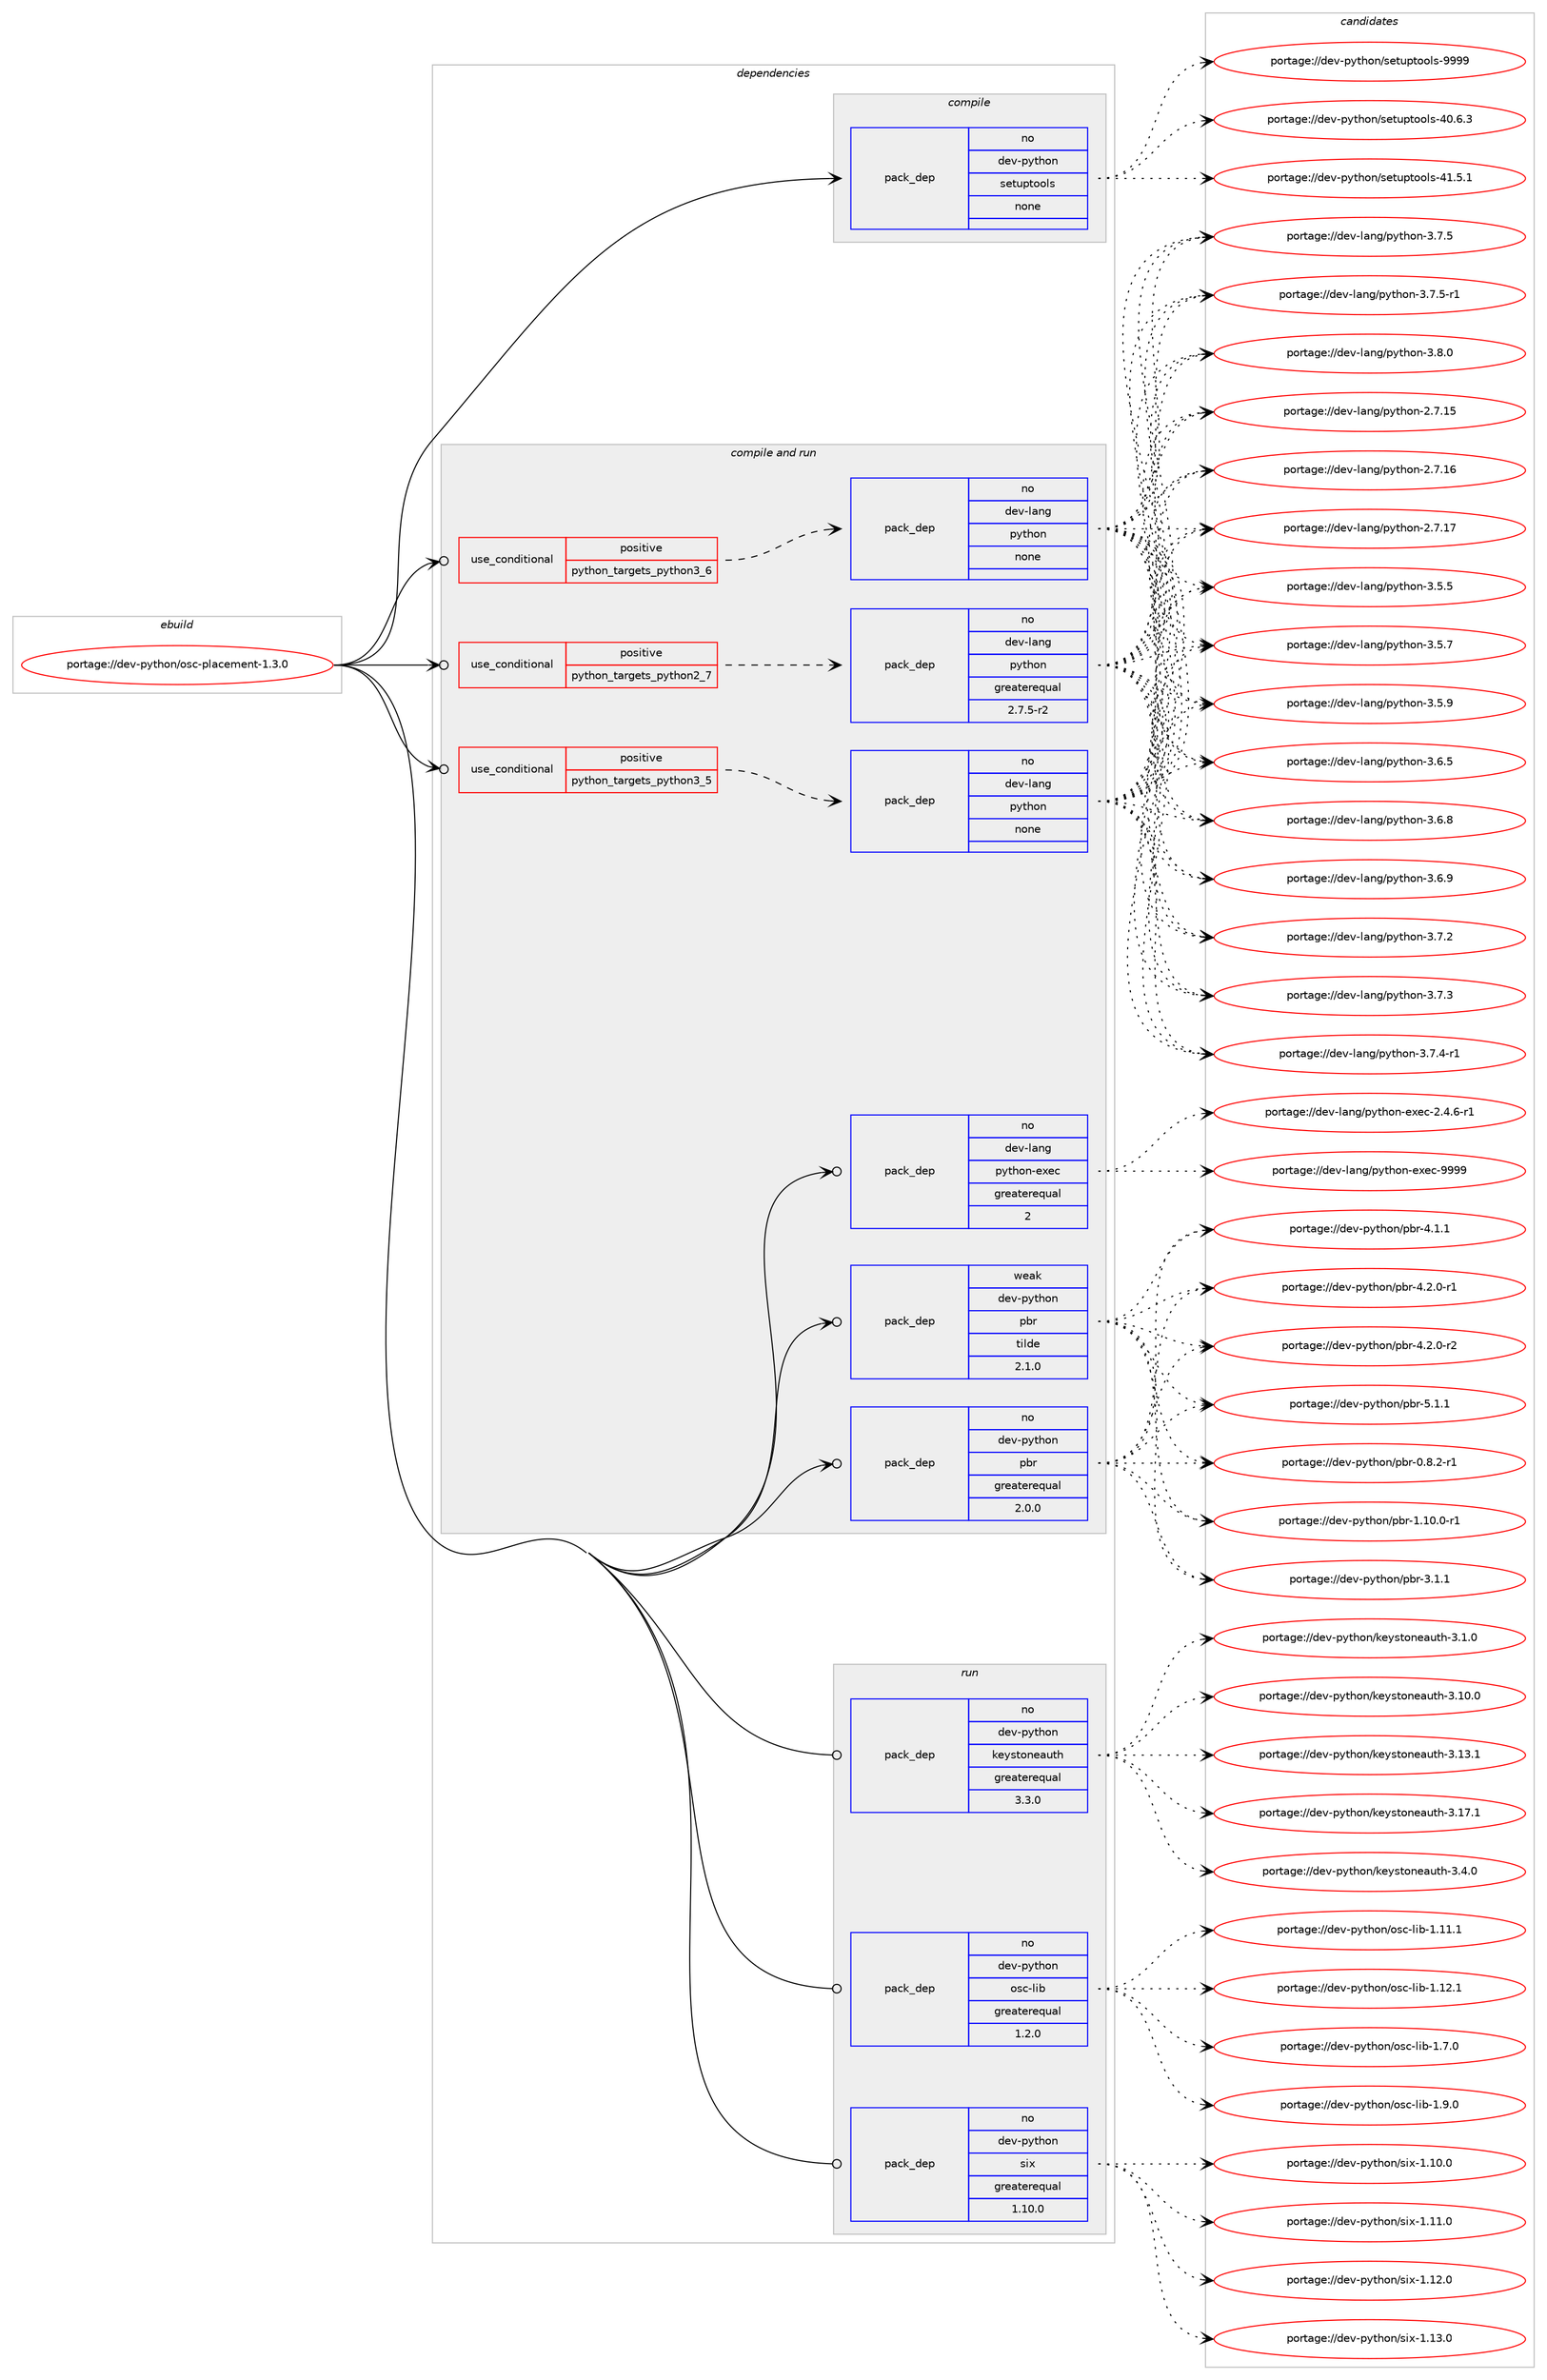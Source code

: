 digraph prolog {

# *************
# Graph options
# *************

newrank=true;
concentrate=true;
compound=true;
graph [rankdir=LR,fontname=Helvetica,fontsize=10,ranksep=1.5];#, ranksep=2.5, nodesep=0.2];
edge  [arrowhead=vee];
node  [fontname=Helvetica,fontsize=10];

# **********
# The ebuild
# **********

subgraph cluster_leftcol {
color=gray;
rank=same;
label=<<i>ebuild</i>>;
id [label="portage://dev-python/osc-placement-1.3.0", color=red, width=4, href="../dev-python/osc-placement-1.3.0.svg"];
}

# ****************
# The dependencies
# ****************

subgraph cluster_midcol {
color=gray;
label=<<i>dependencies</i>>;
subgraph cluster_compile {
fillcolor="#eeeeee";
style=filled;
label=<<i>compile</i>>;
subgraph pack117164 {
dependency153477 [label=<<TABLE BORDER="0" CELLBORDER="1" CELLSPACING="0" CELLPADDING="4" WIDTH="220"><TR><TD ROWSPAN="6" CELLPADDING="30">pack_dep</TD></TR><TR><TD WIDTH="110">no</TD></TR><TR><TD>dev-python</TD></TR><TR><TD>setuptools</TD></TR><TR><TD>none</TD></TR><TR><TD></TD></TR></TABLE>>, shape=none, color=blue];
}
id:e -> dependency153477:w [weight=20,style="solid",arrowhead="vee"];
}
subgraph cluster_compileandrun {
fillcolor="#eeeeee";
style=filled;
label=<<i>compile and run</i>>;
subgraph cond32984 {
dependency153478 [label=<<TABLE BORDER="0" CELLBORDER="1" CELLSPACING="0" CELLPADDING="4"><TR><TD ROWSPAN="3" CELLPADDING="10">use_conditional</TD></TR><TR><TD>positive</TD></TR><TR><TD>python_targets_python2_7</TD></TR></TABLE>>, shape=none, color=red];
subgraph pack117165 {
dependency153479 [label=<<TABLE BORDER="0" CELLBORDER="1" CELLSPACING="0" CELLPADDING="4" WIDTH="220"><TR><TD ROWSPAN="6" CELLPADDING="30">pack_dep</TD></TR><TR><TD WIDTH="110">no</TD></TR><TR><TD>dev-lang</TD></TR><TR><TD>python</TD></TR><TR><TD>greaterequal</TD></TR><TR><TD>2.7.5-r2</TD></TR></TABLE>>, shape=none, color=blue];
}
dependency153478:e -> dependency153479:w [weight=20,style="dashed",arrowhead="vee"];
}
id:e -> dependency153478:w [weight=20,style="solid",arrowhead="odotvee"];
subgraph cond32985 {
dependency153480 [label=<<TABLE BORDER="0" CELLBORDER="1" CELLSPACING="0" CELLPADDING="4"><TR><TD ROWSPAN="3" CELLPADDING="10">use_conditional</TD></TR><TR><TD>positive</TD></TR><TR><TD>python_targets_python3_5</TD></TR></TABLE>>, shape=none, color=red];
subgraph pack117166 {
dependency153481 [label=<<TABLE BORDER="0" CELLBORDER="1" CELLSPACING="0" CELLPADDING="4" WIDTH="220"><TR><TD ROWSPAN="6" CELLPADDING="30">pack_dep</TD></TR><TR><TD WIDTH="110">no</TD></TR><TR><TD>dev-lang</TD></TR><TR><TD>python</TD></TR><TR><TD>none</TD></TR><TR><TD></TD></TR></TABLE>>, shape=none, color=blue];
}
dependency153480:e -> dependency153481:w [weight=20,style="dashed",arrowhead="vee"];
}
id:e -> dependency153480:w [weight=20,style="solid",arrowhead="odotvee"];
subgraph cond32986 {
dependency153482 [label=<<TABLE BORDER="0" CELLBORDER="1" CELLSPACING="0" CELLPADDING="4"><TR><TD ROWSPAN="3" CELLPADDING="10">use_conditional</TD></TR><TR><TD>positive</TD></TR><TR><TD>python_targets_python3_6</TD></TR></TABLE>>, shape=none, color=red];
subgraph pack117167 {
dependency153483 [label=<<TABLE BORDER="0" CELLBORDER="1" CELLSPACING="0" CELLPADDING="4" WIDTH="220"><TR><TD ROWSPAN="6" CELLPADDING="30">pack_dep</TD></TR><TR><TD WIDTH="110">no</TD></TR><TR><TD>dev-lang</TD></TR><TR><TD>python</TD></TR><TR><TD>none</TD></TR><TR><TD></TD></TR></TABLE>>, shape=none, color=blue];
}
dependency153482:e -> dependency153483:w [weight=20,style="dashed",arrowhead="vee"];
}
id:e -> dependency153482:w [weight=20,style="solid",arrowhead="odotvee"];
subgraph pack117168 {
dependency153484 [label=<<TABLE BORDER="0" CELLBORDER="1" CELLSPACING="0" CELLPADDING="4" WIDTH="220"><TR><TD ROWSPAN="6" CELLPADDING="30">pack_dep</TD></TR><TR><TD WIDTH="110">no</TD></TR><TR><TD>dev-lang</TD></TR><TR><TD>python-exec</TD></TR><TR><TD>greaterequal</TD></TR><TR><TD>2</TD></TR></TABLE>>, shape=none, color=blue];
}
id:e -> dependency153484:w [weight=20,style="solid",arrowhead="odotvee"];
subgraph pack117169 {
dependency153485 [label=<<TABLE BORDER="0" CELLBORDER="1" CELLSPACING="0" CELLPADDING="4" WIDTH="220"><TR><TD ROWSPAN="6" CELLPADDING="30">pack_dep</TD></TR><TR><TD WIDTH="110">no</TD></TR><TR><TD>dev-python</TD></TR><TR><TD>pbr</TD></TR><TR><TD>greaterequal</TD></TR><TR><TD>2.0.0</TD></TR></TABLE>>, shape=none, color=blue];
}
id:e -> dependency153485:w [weight=20,style="solid",arrowhead="odotvee"];
subgraph pack117170 {
dependency153486 [label=<<TABLE BORDER="0" CELLBORDER="1" CELLSPACING="0" CELLPADDING="4" WIDTH="220"><TR><TD ROWSPAN="6" CELLPADDING="30">pack_dep</TD></TR><TR><TD WIDTH="110">weak</TD></TR><TR><TD>dev-python</TD></TR><TR><TD>pbr</TD></TR><TR><TD>tilde</TD></TR><TR><TD>2.1.0</TD></TR></TABLE>>, shape=none, color=blue];
}
id:e -> dependency153486:w [weight=20,style="solid",arrowhead="odotvee"];
}
subgraph cluster_run {
fillcolor="#eeeeee";
style=filled;
label=<<i>run</i>>;
subgraph pack117171 {
dependency153487 [label=<<TABLE BORDER="0" CELLBORDER="1" CELLSPACING="0" CELLPADDING="4" WIDTH="220"><TR><TD ROWSPAN="6" CELLPADDING="30">pack_dep</TD></TR><TR><TD WIDTH="110">no</TD></TR><TR><TD>dev-python</TD></TR><TR><TD>keystoneauth</TD></TR><TR><TD>greaterequal</TD></TR><TR><TD>3.3.0</TD></TR></TABLE>>, shape=none, color=blue];
}
id:e -> dependency153487:w [weight=20,style="solid",arrowhead="odot"];
subgraph pack117172 {
dependency153488 [label=<<TABLE BORDER="0" CELLBORDER="1" CELLSPACING="0" CELLPADDING="4" WIDTH="220"><TR><TD ROWSPAN="6" CELLPADDING="30">pack_dep</TD></TR><TR><TD WIDTH="110">no</TD></TR><TR><TD>dev-python</TD></TR><TR><TD>osc-lib</TD></TR><TR><TD>greaterequal</TD></TR><TR><TD>1.2.0</TD></TR></TABLE>>, shape=none, color=blue];
}
id:e -> dependency153488:w [weight=20,style="solid",arrowhead="odot"];
subgraph pack117173 {
dependency153489 [label=<<TABLE BORDER="0" CELLBORDER="1" CELLSPACING="0" CELLPADDING="4" WIDTH="220"><TR><TD ROWSPAN="6" CELLPADDING="30">pack_dep</TD></TR><TR><TD WIDTH="110">no</TD></TR><TR><TD>dev-python</TD></TR><TR><TD>six</TD></TR><TR><TD>greaterequal</TD></TR><TR><TD>1.10.0</TD></TR></TABLE>>, shape=none, color=blue];
}
id:e -> dependency153489:w [weight=20,style="solid",arrowhead="odot"];
}
}

# **************
# The candidates
# **************

subgraph cluster_choices {
rank=same;
color=gray;
label=<<i>candidates</i>>;

subgraph choice117164 {
color=black;
nodesep=1;
choiceportage100101118451121211161041111104711510111611711211611111110811545524846544651 [label="portage://dev-python/setuptools-40.6.3", color=red, width=4,href="../dev-python/setuptools-40.6.3.svg"];
choiceportage100101118451121211161041111104711510111611711211611111110811545524946534649 [label="portage://dev-python/setuptools-41.5.1", color=red, width=4,href="../dev-python/setuptools-41.5.1.svg"];
choiceportage10010111845112121116104111110471151011161171121161111111081154557575757 [label="portage://dev-python/setuptools-9999", color=red, width=4,href="../dev-python/setuptools-9999.svg"];
dependency153477:e -> choiceportage100101118451121211161041111104711510111611711211611111110811545524846544651:w [style=dotted,weight="100"];
dependency153477:e -> choiceportage100101118451121211161041111104711510111611711211611111110811545524946534649:w [style=dotted,weight="100"];
dependency153477:e -> choiceportage10010111845112121116104111110471151011161171121161111111081154557575757:w [style=dotted,weight="100"];
}
subgraph choice117165 {
color=black;
nodesep=1;
choiceportage10010111845108971101034711212111610411111045504655464953 [label="portage://dev-lang/python-2.7.15", color=red, width=4,href="../dev-lang/python-2.7.15.svg"];
choiceportage10010111845108971101034711212111610411111045504655464954 [label="portage://dev-lang/python-2.7.16", color=red, width=4,href="../dev-lang/python-2.7.16.svg"];
choiceportage10010111845108971101034711212111610411111045504655464955 [label="portage://dev-lang/python-2.7.17", color=red, width=4,href="../dev-lang/python-2.7.17.svg"];
choiceportage100101118451089711010347112121116104111110455146534653 [label="portage://dev-lang/python-3.5.5", color=red, width=4,href="../dev-lang/python-3.5.5.svg"];
choiceportage100101118451089711010347112121116104111110455146534655 [label="portage://dev-lang/python-3.5.7", color=red, width=4,href="../dev-lang/python-3.5.7.svg"];
choiceportage100101118451089711010347112121116104111110455146534657 [label="portage://dev-lang/python-3.5.9", color=red, width=4,href="../dev-lang/python-3.5.9.svg"];
choiceportage100101118451089711010347112121116104111110455146544653 [label="portage://dev-lang/python-3.6.5", color=red, width=4,href="../dev-lang/python-3.6.5.svg"];
choiceportage100101118451089711010347112121116104111110455146544656 [label="portage://dev-lang/python-3.6.8", color=red, width=4,href="../dev-lang/python-3.6.8.svg"];
choiceportage100101118451089711010347112121116104111110455146544657 [label="portage://dev-lang/python-3.6.9", color=red, width=4,href="../dev-lang/python-3.6.9.svg"];
choiceportage100101118451089711010347112121116104111110455146554650 [label="portage://dev-lang/python-3.7.2", color=red, width=4,href="../dev-lang/python-3.7.2.svg"];
choiceportage100101118451089711010347112121116104111110455146554651 [label="portage://dev-lang/python-3.7.3", color=red, width=4,href="../dev-lang/python-3.7.3.svg"];
choiceportage1001011184510897110103471121211161041111104551465546524511449 [label="portage://dev-lang/python-3.7.4-r1", color=red, width=4,href="../dev-lang/python-3.7.4-r1.svg"];
choiceportage100101118451089711010347112121116104111110455146554653 [label="portage://dev-lang/python-3.7.5", color=red, width=4,href="../dev-lang/python-3.7.5.svg"];
choiceportage1001011184510897110103471121211161041111104551465546534511449 [label="portage://dev-lang/python-3.7.5-r1", color=red, width=4,href="../dev-lang/python-3.7.5-r1.svg"];
choiceportage100101118451089711010347112121116104111110455146564648 [label="portage://dev-lang/python-3.8.0", color=red, width=4,href="../dev-lang/python-3.8.0.svg"];
dependency153479:e -> choiceportage10010111845108971101034711212111610411111045504655464953:w [style=dotted,weight="100"];
dependency153479:e -> choiceportage10010111845108971101034711212111610411111045504655464954:w [style=dotted,weight="100"];
dependency153479:e -> choiceportage10010111845108971101034711212111610411111045504655464955:w [style=dotted,weight="100"];
dependency153479:e -> choiceportage100101118451089711010347112121116104111110455146534653:w [style=dotted,weight="100"];
dependency153479:e -> choiceportage100101118451089711010347112121116104111110455146534655:w [style=dotted,weight="100"];
dependency153479:e -> choiceportage100101118451089711010347112121116104111110455146534657:w [style=dotted,weight="100"];
dependency153479:e -> choiceportage100101118451089711010347112121116104111110455146544653:w [style=dotted,weight="100"];
dependency153479:e -> choiceportage100101118451089711010347112121116104111110455146544656:w [style=dotted,weight="100"];
dependency153479:e -> choiceportage100101118451089711010347112121116104111110455146544657:w [style=dotted,weight="100"];
dependency153479:e -> choiceportage100101118451089711010347112121116104111110455146554650:w [style=dotted,weight="100"];
dependency153479:e -> choiceportage100101118451089711010347112121116104111110455146554651:w [style=dotted,weight="100"];
dependency153479:e -> choiceportage1001011184510897110103471121211161041111104551465546524511449:w [style=dotted,weight="100"];
dependency153479:e -> choiceportage100101118451089711010347112121116104111110455146554653:w [style=dotted,weight="100"];
dependency153479:e -> choiceportage1001011184510897110103471121211161041111104551465546534511449:w [style=dotted,weight="100"];
dependency153479:e -> choiceportage100101118451089711010347112121116104111110455146564648:w [style=dotted,weight="100"];
}
subgraph choice117166 {
color=black;
nodesep=1;
choiceportage10010111845108971101034711212111610411111045504655464953 [label="portage://dev-lang/python-2.7.15", color=red, width=4,href="../dev-lang/python-2.7.15.svg"];
choiceportage10010111845108971101034711212111610411111045504655464954 [label="portage://dev-lang/python-2.7.16", color=red, width=4,href="../dev-lang/python-2.7.16.svg"];
choiceportage10010111845108971101034711212111610411111045504655464955 [label="portage://dev-lang/python-2.7.17", color=red, width=4,href="../dev-lang/python-2.7.17.svg"];
choiceportage100101118451089711010347112121116104111110455146534653 [label="portage://dev-lang/python-3.5.5", color=red, width=4,href="../dev-lang/python-3.5.5.svg"];
choiceportage100101118451089711010347112121116104111110455146534655 [label="portage://dev-lang/python-3.5.7", color=red, width=4,href="../dev-lang/python-3.5.7.svg"];
choiceportage100101118451089711010347112121116104111110455146534657 [label="portage://dev-lang/python-3.5.9", color=red, width=4,href="../dev-lang/python-3.5.9.svg"];
choiceportage100101118451089711010347112121116104111110455146544653 [label="portage://dev-lang/python-3.6.5", color=red, width=4,href="../dev-lang/python-3.6.5.svg"];
choiceportage100101118451089711010347112121116104111110455146544656 [label="portage://dev-lang/python-3.6.8", color=red, width=4,href="../dev-lang/python-3.6.8.svg"];
choiceportage100101118451089711010347112121116104111110455146544657 [label="portage://dev-lang/python-3.6.9", color=red, width=4,href="../dev-lang/python-3.6.9.svg"];
choiceportage100101118451089711010347112121116104111110455146554650 [label="portage://dev-lang/python-3.7.2", color=red, width=4,href="../dev-lang/python-3.7.2.svg"];
choiceportage100101118451089711010347112121116104111110455146554651 [label="portage://dev-lang/python-3.7.3", color=red, width=4,href="../dev-lang/python-3.7.3.svg"];
choiceportage1001011184510897110103471121211161041111104551465546524511449 [label="portage://dev-lang/python-3.7.4-r1", color=red, width=4,href="../dev-lang/python-3.7.4-r1.svg"];
choiceportage100101118451089711010347112121116104111110455146554653 [label="portage://dev-lang/python-3.7.5", color=red, width=4,href="../dev-lang/python-3.7.5.svg"];
choiceportage1001011184510897110103471121211161041111104551465546534511449 [label="portage://dev-lang/python-3.7.5-r1", color=red, width=4,href="../dev-lang/python-3.7.5-r1.svg"];
choiceportage100101118451089711010347112121116104111110455146564648 [label="portage://dev-lang/python-3.8.0", color=red, width=4,href="../dev-lang/python-3.8.0.svg"];
dependency153481:e -> choiceportage10010111845108971101034711212111610411111045504655464953:w [style=dotted,weight="100"];
dependency153481:e -> choiceportage10010111845108971101034711212111610411111045504655464954:w [style=dotted,weight="100"];
dependency153481:e -> choiceportage10010111845108971101034711212111610411111045504655464955:w [style=dotted,weight="100"];
dependency153481:e -> choiceportage100101118451089711010347112121116104111110455146534653:w [style=dotted,weight="100"];
dependency153481:e -> choiceportage100101118451089711010347112121116104111110455146534655:w [style=dotted,weight="100"];
dependency153481:e -> choiceportage100101118451089711010347112121116104111110455146534657:w [style=dotted,weight="100"];
dependency153481:e -> choiceportage100101118451089711010347112121116104111110455146544653:w [style=dotted,weight="100"];
dependency153481:e -> choiceportage100101118451089711010347112121116104111110455146544656:w [style=dotted,weight="100"];
dependency153481:e -> choiceportage100101118451089711010347112121116104111110455146544657:w [style=dotted,weight="100"];
dependency153481:e -> choiceportage100101118451089711010347112121116104111110455146554650:w [style=dotted,weight="100"];
dependency153481:e -> choiceportage100101118451089711010347112121116104111110455146554651:w [style=dotted,weight="100"];
dependency153481:e -> choiceportage1001011184510897110103471121211161041111104551465546524511449:w [style=dotted,weight="100"];
dependency153481:e -> choiceportage100101118451089711010347112121116104111110455146554653:w [style=dotted,weight="100"];
dependency153481:e -> choiceportage1001011184510897110103471121211161041111104551465546534511449:w [style=dotted,weight="100"];
dependency153481:e -> choiceportage100101118451089711010347112121116104111110455146564648:w [style=dotted,weight="100"];
}
subgraph choice117167 {
color=black;
nodesep=1;
choiceportage10010111845108971101034711212111610411111045504655464953 [label="portage://dev-lang/python-2.7.15", color=red, width=4,href="../dev-lang/python-2.7.15.svg"];
choiceportage10010111845108971101034711212111610411111045504655464954 [label="portage://dev-lang/python-2.7.16", color=red, width=4,href="../dev-lang/python-2.7.16.svg"];
choiceportage10010111845108971101034711212111610411111045504655464955 [label="portage://dev-lang/python-2.7.17", color=red, width=4,href="../dev-lang/python-2.7.17.svg"];
choiceportage100101118451089711010347112121116104111110455146534653 [label="portage://dev-lang/python-3.5.5", color=red, width=4,href="../dev-lang/python-3.5.5.svg"];
choiceportage100101118451089711010347112121116104111110455146534655 [label="portage://dev-lang/python-3.5.7", color=red, width=4,href="../dev-lang/python-3.5.7.svg"];
choiceportage100101118451089711010347112121116104111110455146534657 [label="portage://dev-lang/python-3.5.9", color=red, width=4,href="../dev-lang/python-3.5.9.svg"];
choiceportage100101118451089711010347112121116104111110455146544653 [label="portage://dev-lang/python-3.6.5", color=red, width=4,href="../dev-lang/python-3.6.5.svg"];
choiceportage100101118451089711010347112121116104111110455146544656 [label="portage://dev-lang/python-3.6.8", color=red, width=4,href="../dev-lang/python-3.6.8.svg"];
choiceportage100101118451089711010347112121116104111110455146544657 [label="portage://dev-lang/python-3.6.9", color=red, width=4,href="../dev-lang/python-3.6.9.svg"];
choiceportage100101118451089711010347112121116104111110455146554650 [label="portage://dev-lang/python-3.7.2", color=red, width=4,href="../dev-lang/python-3.7.2.svg"];
choiceportage100101118451089711010347112121116104111110455146554651 [label="portage://dev-lang/python-3.7.3", color=red, width=4,href="../dev-lang/python-3.7.3.svg"];
choiceportage1001011184510897110103471121211161041111104551465546524511449 [label="portage://dev-lang/python-3.7.4-r1", color=red, width=4,href="../dev-lang/python-3.7.4-r1.svg"];
choiceportage100101118451089711010347112121116104111110455146554653 [label="portage://dev-lang/python-3.7.5", color=red, width=4,href="../dev-lang/python-3.7.5.svg"];
choiceportage1001011184510897110103471121211161041111104551465546534511449 [label="portage://dev-lang/python-3.7.5-r1", color=red, width=4,href="../dev-lang/python-3.7.5-r1.svg"];
choiceportage100101118451089711010347112121116104111110455146564648 [label="portage://dev-lang/python-3.8.0", color=red, width=4,href="../dev-lang/python-3.8.0.svg"];
dependency153483:e -> choiceportage10010111845108971101034711212111610411111045504655464953:w [style=dotted,weight="100"];
dependency153483:e -> choiceportage10010111845108971101034711212111610411111045504655464954:w [style=dotted,weight="100"];
dependency153483:e -> choiceportage10010111845108971101034711212111610411111045504655464955:w [style=dotted,weight="100"];
dependency153483:e -> choiceportage100101118451089711010347112121116104111110455146534653:w [style=dotted,weight="100"];
dependency153483:e -> choiceportage100101118451089711010347112121116104111110455146534655:w [style=dotted,weight="100"];
dependency153483:e -> choiceportage100101118451089711010347112121116104111110455146534657:w [style=dotted,weight="100"];
dependency153483:e -> choiceportage100101118451089711010347112121116104111110455146544653:w [style=dotted,weight="100"];
dependency153483:e -> choiceportage100101118451089711010347112121116104111110455146544656:w [style=dotted,weight="100"];
dependency153483:e -> choiceportage100101118451089711010347112121116104111110455146544657:w [style=dotted,weight="100"];
dependency153483:e -> choiceportage100101118451089711010347112121116104111110455146554650:w [style=dotted,weight="100"];
dependency153483:e -> choiceportage100101118451089711010347112121116104111110455146554651:w [style=dotted,weight="100"];
dependency153483:e -> choiceportage1001011184510897110103471121211161041111104551465546524511449:w [style=dotted,weight="100"];
dependency153483:e -> choiceportage100101118451089711010347112121116104111110455146554653:w [style=dotted,weight="100"];
dependency153483:e -> choiceportage1001011184510897110103471121211161041111104551465546534511449:w [style=dotted,weight="100"];
dependency153483:e -> choiceportage100101118451089711010347112121116104111110455146564648:w [style=dotted,weight="100"];
}
subgraph choice117168 {
color=black;
nodesep=1;
choiceportage10010111845108971101034711212111610411111045101120101994550465246544511449 [label="portage://dev-lang/python-exec-2.4.6-r1", color=red, width=4,href="../dev-lang/python-exec-2.4.6-r1.svg"];
choiceportage10010111845108971101034711212111610411111045101120101994557575757 [label="portage://dev-lang/python-exec-9999", color=red, width=4,href="../dev-lang/python-exec-9999.svg"];
dependency153484:e -> choiceportage10010111845108971101034711212111610411111045101120101994550465246544511449:w [style=dotted,weight="100"];
dependency153484:e -> choiceportage10010111845108971101034711212111610411111045101120101994557575757:w [style=dotted,weight="100"];
}
subgraph choice117169 {
color=black;
nodesep=1;
choiceportage1001011184511212111610411111047112981144548465646504511449 [label="portage://dev-python/pbr-0.8.2-r1", color=red, width=4,href="../dev-python/pbr-0.8.2-r1.svg"];
choiceportage100101118451121211161041111104711298114454946494846484511449 [label="portage://dev-python/pbr-1.10.0-r1", color=red, width=4,href="../dev-python/pbr-1.10.0-r1.svg"];
choiceportage100101118451121211161041111104711298114455146494649 [label="portage://dev-python/pbr-3.1.1", color=red, width=4,href="../dev-python/pbr-3.1.1.svg"];
choiceportage100101118451121211161041111104711298114455246494649 [label="portage://dev-python/pbr-4.1.1", color=red, width=4,href="../dev-python/pbr-4.1.1.svg"];
choiceportage1001011184511212111610411111047112981144552465046484511449 [label="portage://dev-python/pbr-4.2.0-r1", color=red, width=4,href="../dev-python/pbr-4.2.0-r1.svg"];
choiceportage1001011184511212111610411111047112981144552465046484511450 [label="portage://dev-python/pbr-4.2.0-r2", color=red, width=4,href="../dev-python/pbr-4.2.0-r2.svg"];
choiceportage100101118451121211161041111104711298114455346494649 [label="portage://dev-python/pbr-5.1.1", color=red, width=4,href="../dev-python/pbr-5.1.1.svg"];
dependency153485:e -> choiceportage1001011184511212111610411111047112981144548465646504511449:w [style=dotted,weight="100"];
dependency153485:e -> choiceportage100101118451121211161041111104711298114454946494846484511449:w [style=dotted,weight="100"];
dependency153485:e -> choiceportage100101118451121211161041111104711298114455146494649:w [style=dotted,weight="100"];
dependency153485:e -> choiceportage100101118451121211161041111104711298114455246494649:w [style=dotted,weight="100"];
dependency153485:e -> choiceportage1001011184511212111610411111047112981144552465046484511449:w [style=dotted,weight="100"];
dependency153485:e -> choiceportage1001011184511212111610411111047112981144552465046484511450:w [style=dotted,weight="100"];
dependency153485:e -> choiceportage100101118451121211161041111104711298114455346494649:w [style=dotted,weight="100"];
}
subgraph choice117170 {
color=black;
nodesep=1;
choiceportage1001011184511212111610411111047112981144548465646504511449 [label="portage://dev-python/pbr-0.8.2-r1", color=red, width=4,href="../dev-python/pbr-0.8.2-r1.svg"];
choiceportage100101118451121211161041111104711298114454946494846484511449 [label="portage://dev-python/pbr-1.10.0-r1", color=red, width=4,href="../dev-python/pbr-1.10.0-r1.svg"];
choiceportage100101118451121211161041111104711298114455146494649 [label="portage://dev-python/pbr-3.1.1", color=red, width=4,href="../dev-python/pbr-3.1.1.svg"];
choiceportage100101118451121211161041111104711298114455246494649 [label="portage://dev-python/pbr-4.1.1", color=red, width=4,href="../dev-python/pbr-4.1.1.svg"];
choiceportage1001011184511212111610411111047112981144552465046484511449 [label="portage://dev-python/pbr-4.2.0-r1", color=red, width=4,href="../dev-python/pbr-4.2.0-r1.svg"];
choiceportage1001011184511212111610411111047112981144552465046484511450 [label="portage://dev-python/pbr-4.2.0-r2", color=red, width=4,href="../dev-python/pbr-4.2.0-r2.svg"];
choiceportage100101118451121211161041111104711298114455346494649 [label="portage://dev-python/pbr-5.1.1", color=red, width=4,href="../dev-python/pbr-5.1.1.svg"];
dependency153486:e -> choiceportage1001011184511212111610411111047112981144548465646504511449:w [style=dotted,weight="100"];
dependency153486:e -> choiceportage100101118451121211161041111104711298114454946494846484511449:w [style=dotted,weight="100"];
dependency153486:e -> choiceportage100101118451121211161041111104711298114455146494649:w [style=dotted,weight="100"];
dependency153486:e -> choiceportage100101118451121211161041111104711298114455246494649:w [style=dotted,weight="100"];
dependency153486:e -> choiceportage1001011184511212111610411111047112981144552465046484511449:w [style=dotted,weight="100"];
dependency153486:e -> choiceportage1001011184511212111610411111047112981144552465046484511450:w [style=dotted,weight="100"];
dependency153486:e -> choiceportage100101118451121211161041111104711298114455346494649:w [style=dotted,weight="100"];
}
subgraph choice117171 {
color=black;
nodesep=1;
choiceportage100101118451121211161041111104710710112111511611111010197117116104455146494648 [label="portage://dev-python/keystoneauth-3.1.0", color=red, width=4,href="../dev-python/keystoneauth-3.1.0.svg"];
choiceportage10010111845112121116104111110471071011211151161111101019711711610445514649484648 [label="portage://dev-python/keystoneauth-3.10.0", color=red, width=4,href="../dev-python/keystoneauth-3.10.0.svg"];
choiceportage10010111845112121116104111110471071011211151161111101019711711610445514649514649 [label="portage://dev-python/keystoneauth-3.13.1", color=red, width=4,href="../dev-python/keystoneauth-3.13.1.svg"];
choiceportage10010111845112121116104111110471071011211151161111101019711711610445514649554649 [label="portage://dev-python/keystoneauth-3.17.1", color=red, width=4,href="../dev-python/keystoneauth-3.17.1.svg"];
choiceportage100101118451121211161041111104710710112111511611111010197117116104455146524648 [label="portage://dev-python/keystoneauth-3.4.0", color=red, width=4,href="../dev-python/keystoneauth-3.4.0.svg"];
dependency153487:e -> choiceportage100101118451121211161041111104710710112111511611111010197117116104455146494648:w [style=dotted,weight="100"];
dependency153487:e -> choiceportage10010111845112121116104111110471071011211151161111101019711711610445514649484648:w [style=dotted,weight="100"];
dependency153487:e -> choiceportage10010111845112121116104111110471071011211151161111101019711711610445514649514649:w [style=dotted,weight="100"];
dependency153487:e -> choiceportage10010111845112121116104111110471071011211151161111101019711711610445514649554649:w [style=dotted,weight="100"];
dependency153487:e -> choiceportage100101118451121211161041111104710710112111511611111010197117116104455146524648:w [style=dotted,weight="100"];
}
subgraph choice117172 {
color=black;
nodesep=1;
choiceportage100101118451121211161041111104711111599451081059845494649494649 [label="portage://dev-python/osc-lib-1.11.1", color=red, width=4,href="../dev-python/osc-lib-1.11.1.svg"];
choiceportage100101118451121211161041111104711111599451081059845494649504649 [label="portage://dev-python/osc-lib-1.12.1", color=red, width=4,href="../dev-python/osc-lib-1.12.1.svg"];
choiceportage1001011184511212111610411111047111115994510810598454946554648 [label="portage://dev-python/osc-lib-1.7.0", color=red, width=4,href="../dev-python/osc-lib-1.7.0.svg"];
choiceportage1001011184511212111610411111047111115994510810598454946574648 [label="portage://dev-python/osc-lib-1.9.0", color=red, width=4,href="../dev-python/osc-lib-1.9.0.svg"];
dependency153488:e -> choiceportage100101118451121211161041111104711111599451081059845494649494649:w [style=dotted,weight="100"];
dependency153488:e -> choiceportage100101118451121211161041111104711111599451081059845494649504649:w [style=dotted,weight="100"];
dependency153488:e -> choiceportage1001011184511212111610411111047111115994510810598454946554648:w [style=dotted,weight="100"];
dependency153488:e -> choiceportage1001011184511212111610411111047111115994510810598454946574648:w [style=dotted,weight="100"];
}
subgraph choice117173 {
color=black;
nodesep=1;
choiceportage100101118451121211161041111104711510512045494649484648 [label="portage://dev-python/six-1.10.0", color=red, width=4,href="../dev-python/six-1.10.0.svg"];
choiceportage100101118451121211161041111104711510512045494649494648 [label="portage://dev-python/six-1.11.0", color=red, width=4,href="../dev-python/six-1.11.0.svg"];
choiceportage100101118451121211161041111104711510512045494649504648 [label="portage://dev-python/six-1.12.0", color=red, width=4,href="../dev-python/six-1.12.0.svg"];
choiceportage100101118451121211161041111104711510512045494649514648 [label="portage://dev-python/six-1.13.0", color=red, width=4,href="../dev-python/six-1.13.0.svg"];
dependency153489:e -> choiceportage100101118451121211161041111104711510512045494649484648:w [style=dotted,weight="100"];
dependency153489:e -> choiceportage100101118451121211161041111104711510512045494649494648:w [style=dotted,weight="100"];
dependency153489:e -> choiceportage100101118451121211161041111104711510512045494649504648:w [style=dotted,weight="100"];
dependency153489:e -> choiceportage100101118451121211161041111104711510512045494649514648:w [style=dotted,weight="100"];
}
}

}
